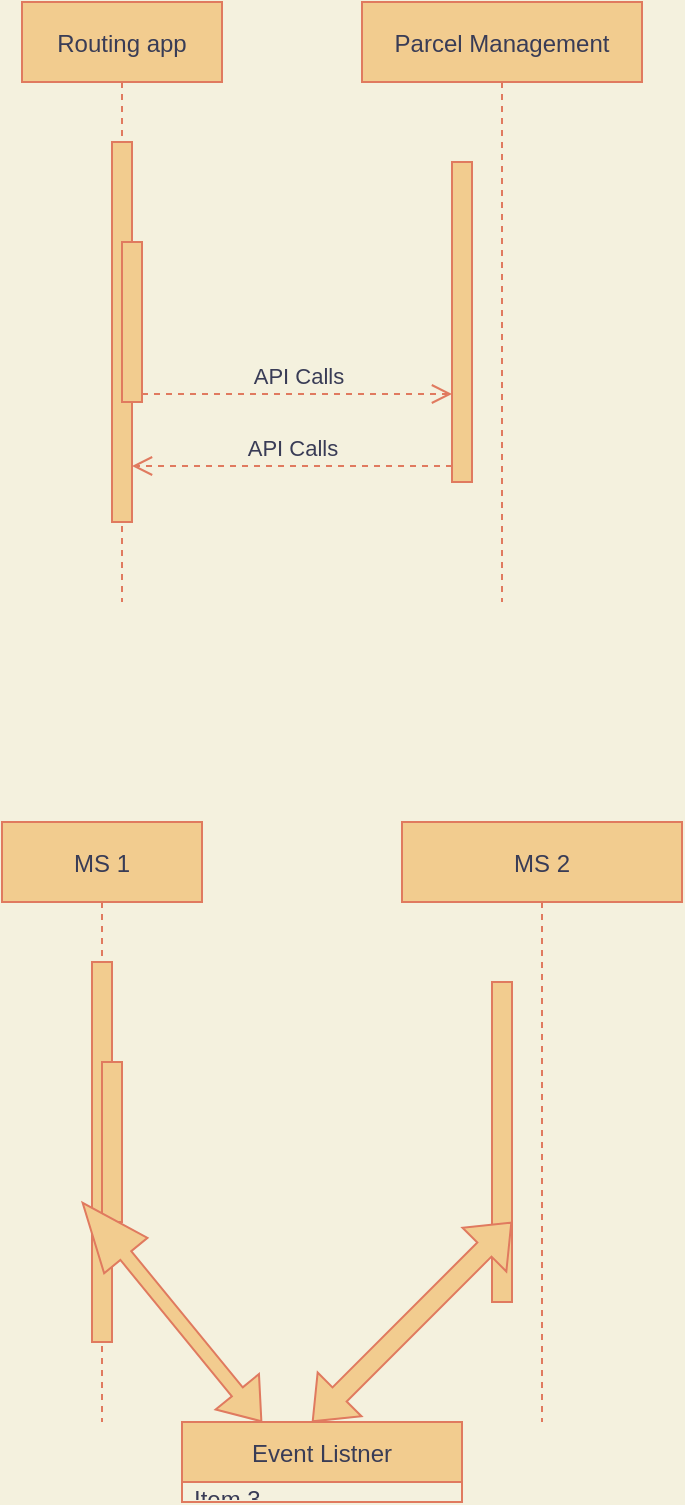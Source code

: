 <mxfile version="20.2.3" type="github">
  <diagram id="kgpKYQtTHZ0yAKxKKP6v" name="Page-1">
    <mxGraphModel dx="1038" dy="539" grid="1" gridSize="10" guides="1" tooltips="1" connect="1" arrows="1" fold="1" page="1" pageScale="1" pageWidth="850" pageHeight="1100" background="#F4F1DE" math="0" shadow="0">
      <root>
        <mxCell id="0" />
        <mxCell id="1" parent="0" />
        <mxCell id="3nuBFxr9cyL0pnOWT2aG-1" value="Routing app" style="shape=umlLifeline;perimeter=lifelinePerimeter;container=1;collapsible=0;recursiveResize=0;rounded=0;shadow=0;strokeWidth=1;fillColor=#F2CC8F;strokeColor=#E07A5F;fontColor=#393C56;" parent="1" vertex="1">
          <mxGeometry x="120" y="80" width="100" height="300" as="geometry" />
        </mxCell>
        <mxCell id="3nuBFxr9cyL0pnOWT2aG-2" value="" style="points=[];perimeter=orthogonalPerimeter;rounded=0;shadow=0;strokeWidth=1;fillColor=#F2CC8F;strokeColor=#E07A5F;fontColor=#393C56;" parent="3nuBFxr9cyL0pnOWT2aG-1" vertex="1">
          <mxGeometry x="45" y="70" width="10" height="190" as="geometry" />
        </mxCell>
        <mxCell id="3nuBFxr9cyL0pnOWT2aG-4" value="" style="points=[];perimeter=orthogonalPerimeter;rounded=0;shadow=0;strokeWidth=1;fillColor=#F2CC8F;strokeColor=#E07A5F;fontColor=#393C56;" parent="3nuBFxr9cyL0pnOWT2aG-1" vertex="1">
          <mxGeometry x="50" y="120" width="10" height="80" as="geometry" />
        </mxCell>
        <mxCell id="3nuBFxr9cyL0pnOWT2aG-5" value="Parcel Management" style="shape=umlLifeline;perimeter=lifelinePerimeter;container=1;collapsible=0;recursiveResize=0;rounded=0;shadow=0;strokeWidth=1;fillColor=#F2CC8F;strokeColor=#E07A5F;fontColor=#393C56;" parent="1" vertex="1">
          <mxGeometry x="290" y="80" width="140" height="300" as="geometry" />
        </mxCell>
        <mxCell id="3nuBFxr9cyL0pnOWT2aG-6" value="" style="points=[];perimeter=orthogonalPerimeter;rounded=0;shadow=0;strokeWidth=1;fillColor=#F2CC8F;strokeColor=#E07A5F;fontColor=#393C56;" parent="3nuBFxr9cyL0pnOWT2aG-5" vertex="1">
          <mxGeometry x="45" y="80" width="10" height="160" as="geometry" />
        </mxCell>
        <mxCell id="3nuBFxr9cyL0pnOWT2aG-7" value="API Calls" style="verticalAlign=bottom;endArrow=open;dashed=1;endSize=8;exitX=0;exitY=0.95;shadow=0;strokeWidth=1;html=1;labelBackgroundColor=#F4F1DE;strokeColor=#E07A5F;fontColor=#393C56;" parent="1" source="3nuBFxr9cyL0pnOWT2aG-6" target="3nuBFxr9cyL0pnOWT2aG-2" edge="1">
          <mxGeometry relative="1" as="geometry">
            <mxPoint x="275" y="236" as="targetPoint" />
          </mxGeometry>
        </mxCell>
        <mxCell id="3nuBFxr9cyL0pnOWT2aG-10" value="API Calls" style="verticalAlign=bottom;endArrow=open;dashed=1;endSize=8;exitX=1;exitY=0.95;shadow=0;strokeWidth=1;html=1;labelBackgroundColor=#F4F1DE;strokeColor=#E07A5F;fontColor=#393C56;" parent="1" source="3nuBFxr9cyL0pnOWT2aG-4" target="3nuBFxr9cyL0pnOWT2aG-6" edge="1">
          <mxGeometry relative="1" as="geometry">
            <mxPoint x="240" y="257" as="targetPoint" />
          </mxGeometry>
        </mxCell>
        <mxCell id="yVNUgjivdK8Pv_2jNIl4-1" value="MS 1" style="shape=umlLifeline;perimeter=lifelinePerimeter;container=1;collapsible=0;recursiveResize=0;rounded=0;shadow=0;strokeWidth=1;fillColor=#F2CC8F;strokeColor=#E07A5F;fontColor=#393C56;" vertex="1" parent="1">
          <mxGeometry x="110" y="490" width="100" height="300" as="geometry" />
        </mxCell>
        <mxCell id="yVNUgjivdK8Pv_2jNIl4-2" value="" style="points=[];perimeter=orthogonalPerimeter;rounded=0;shadow=0;strokeWidth=1;fillColor=#F2CC8F;strokeColor=#E07A5F;fontColor=#393C56;" vertex="1" parent="yVNUgjivdK8Pv_2jNIl4-1">
          <mxGeometry x="45" y="70" width="10" height="190" as="geometry" />
        </mxCell>
        <mxCell id="yVNUgjivdK8Pv_2jNIl4-3" value="" style="points=[];perimeter=orthogonalPerimeter;rounded=0;shadow=0;strokeWidth=1;fillColor=#F2CC8F;strokeColor=#E07A5F;fontColor=#393C56;" vertex="1" parent="yVNUgjivdK8Pv_2jNIl4-1">
          <mxGeometry x="50" y="120" width="10" height="80" as="geometry" />
        </mxCell>
        <mxCell id="yVNUgjivdK8Pv_2jNIl4-18" value="" style="shape=flexArrow;endArrow=classic;startArrow=classic;html=1;rounded=0;fontColor=#393C56;strokeColor=#E07A5F;fillColor=#F2CC8F;width=7;endSize=11.03;" edge="1" parent="yVNUgjivdK8Pv_2jNIl4-1">
          <mxGeometry width="100" height="100" relative="1" as="geometry">
            <mxPoint x="130" y="300" as="sourcePoint" />
            <mxPoint x="40" y="190" as="targetPoint" />
          </mxGeometry>
        </mxCell>
        <mxCell id="yVNUgjivdK8Pv_2jNIl4-4" value="MS 2" style="shape=umlLifeline;perimeter=lifelinePerimeter;container=1;collapsible=0;recursiveResize=0;rounded=0;shadow=0;strokeWidth=1;fillColor=#F2CC8F;strokeColor=#E07A5F;fontColor=#393C56;" vertex="1" parent="1">
          <mxGeometry x="310" y="490" width="140" height="300" as="geometry" />
        </mxCell>
        <mxCell id="yVNUgjivdK8Pv_2jNIl4-5" value="" style="points=[];perimeter=orthogonalPerimeter;rounded=0;shadow=0;strokeWidth=1;fillColor=#F2CC8F;strokeColor=#E07A5F;fontColor=#393C56;" vertex="1" parent="yVNUgjivdK8Pv_2jNIl4-4">
          <mxGeometry x="45" y="80" width="10" height="160" as="geometry" />
        </mxCell>
        <mxCell id="yVNUgjivdK8Pv_2jNIl4-17" value="" style="shape=flexArrow;endArrow=classic;startArrow=classic;html=1;rounded=0;fontColor=#393C56;strokeColor=#E07A5F;fillColor=#F2CC8F;" edge="1" parent="yVNUgjivdK8Pv_2jNIl4-4">
          <mxGeometry width="100" height="100" relative="1" as="geometry">
            <mxPoint x="-45" y="300" as="sourcePoint" />
            <mxPoint x="55" y="200" as="targetPoint" />
          </mxGeometry>
        </mxCell>
        <mxCell id="yVNUgjivdK8Pv_2jNIl4-8" value="Event Listner" style="swimlane;fontStyle=0;childLayout=stackLayout;horizontal=1;startSize=30;horizontalStack=0;resizeParent=1;resizeParentMax=0;resizeLast=0;collapsible=1;marginBottom=0;fontColor=#393C56;strokeColor=#E07A5F;fillColor=#F2CC8F;" vertex="1" parent="1">
          <mxGeometry x="200" y="790" width="140" height="40" as="geometry" />
        </mxCell>
        <mxCell id="yVNUgjivdK8Pv_2jNIl4-11" value="Item 3" style="text;strokeColor=none;fillColor=none;align=left;verticalAlign=middle;spacingLeft=4;spacingRight=4;overflow=hidden;points=[[0,0.5],[1,0.5]];portConstraint=eastwest;rotatable=0;fontColor=#393C56;" vertex="1" parent="yVNUgjivdK8Pv_2jNIl4-8">
          <mxGeometry y="30" width="140" height="10" as="geometry" />
        </mxCell>
      </root>
    </mxGraphModel>
  </diagram>
</mxfile>
